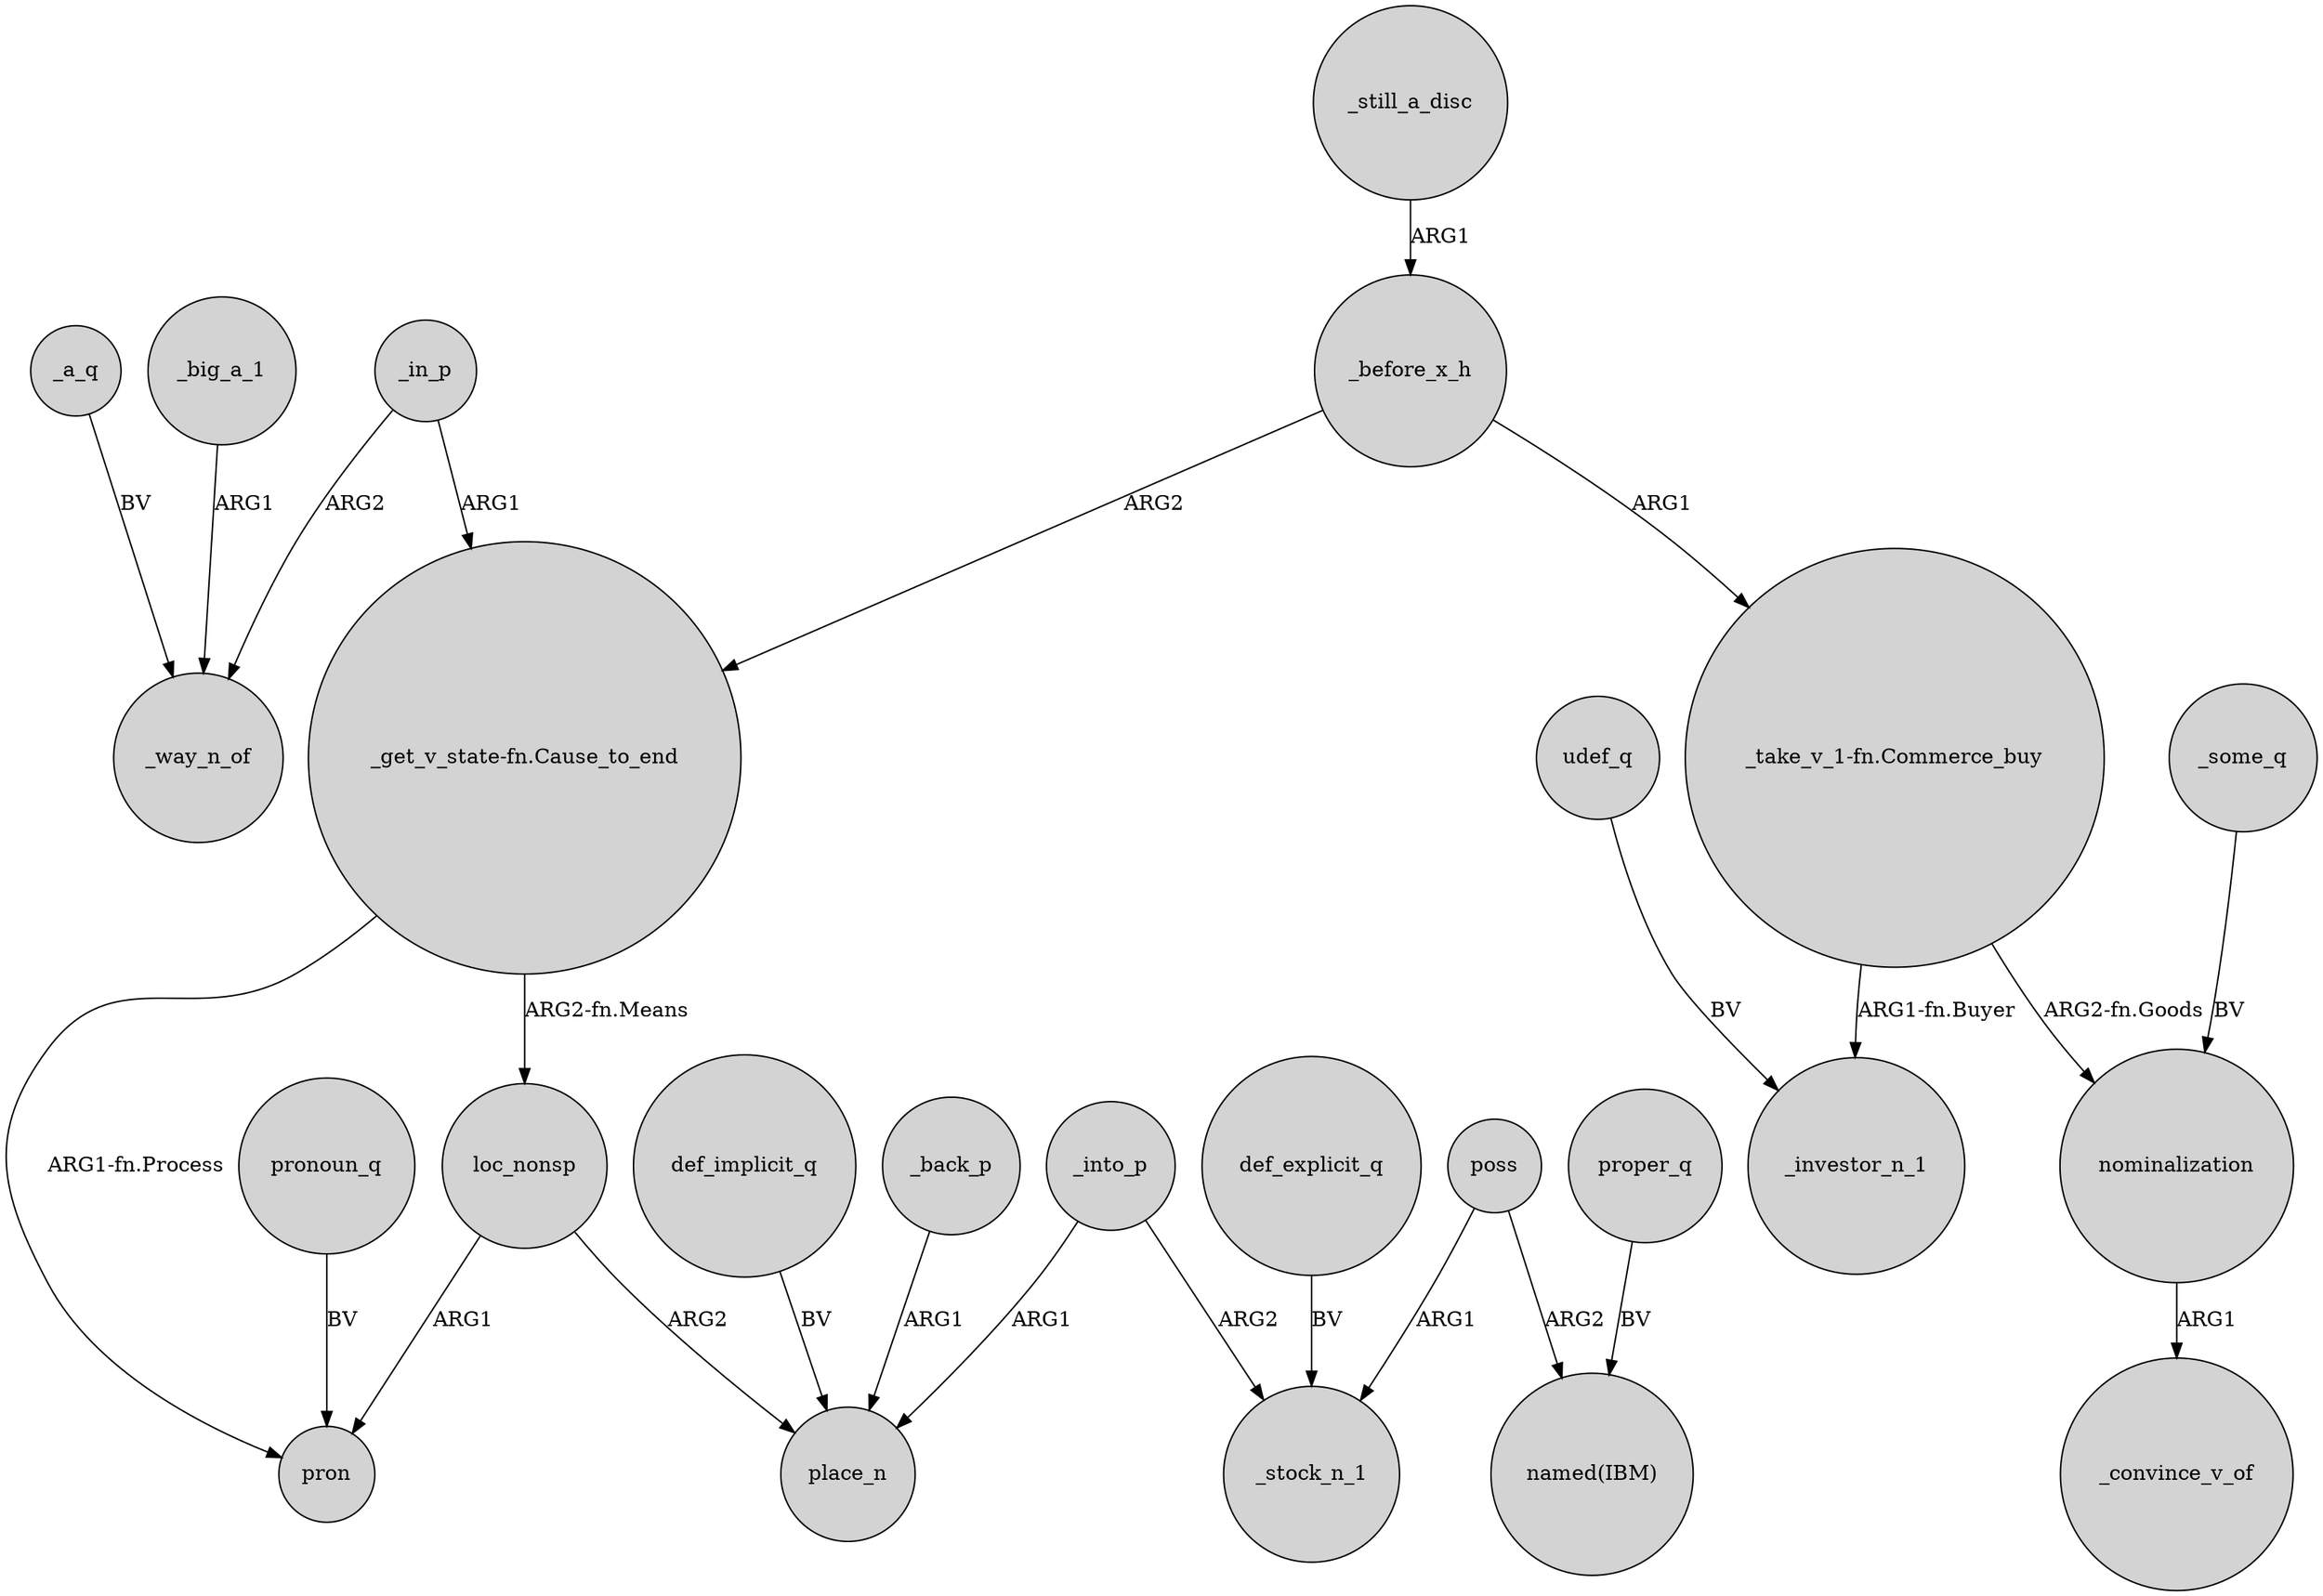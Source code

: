 digraph {
	node [shape=circle style=filled]
	_a_q -> _way_n_of [label=BV]
	_big_a_1 -> _way_n_of [label=ARG1]
	_into_p -> _stock_n_1 [label=ARG2]
	def_implicit_q -> place_n [label=BV]
	_in_p -> "_get_v_state-fn.Cause_to_end" [label=ARG1]
	"_get_v_state-fn.Cause_to_end" -> pron [label="ARG1-fn.Process"]
	poss -> "named(IBM)" [label=ARG2]
	proper_q -> "named(IBM)" [label=BV]
	def_explicit_q -> _stock_n_1 [label=BV]
	"_take_v_1-fn.Commerce_buy" -> nominalization [label="ARG2-fn.Goods"]
	_some_q -> nominalization [label=BV]
	"_get_v_state-fn.Cause_to_end" -> loc_nonsp [label="ARG2-fn.Means"]
	pronoun_q -> pron [label=BV]
	_back_p -> place_n [label=ARG1]
	_in_p -> _way_n_of [label=ARG2]
	poss -> _stock_n_1 [label=ARG1]
	_before_x_h -> "_take_v_1-fn.Commerce_buy" [label=ARG1]
	"_take_v_1-fn.Commerce_buy" -> _investor_n_1 [label="ARG1-fn.Buyer"]
	_still_a_disc -> _before_x_h [label=ARG1]
	loc_nonsp -> place_n [label=ARG2]
	_into_p -> place_n [label=ARG1]
	udef_q -> _investor_n_1 [label=BV]
	nominalization -> _convince_v_of [label=ARG1]
	loc_nonsp -> pron [label=ARG1]
	_before_x_h -> "_get_v_state-fn.Cause_to_end" [label=ARG2]
}
